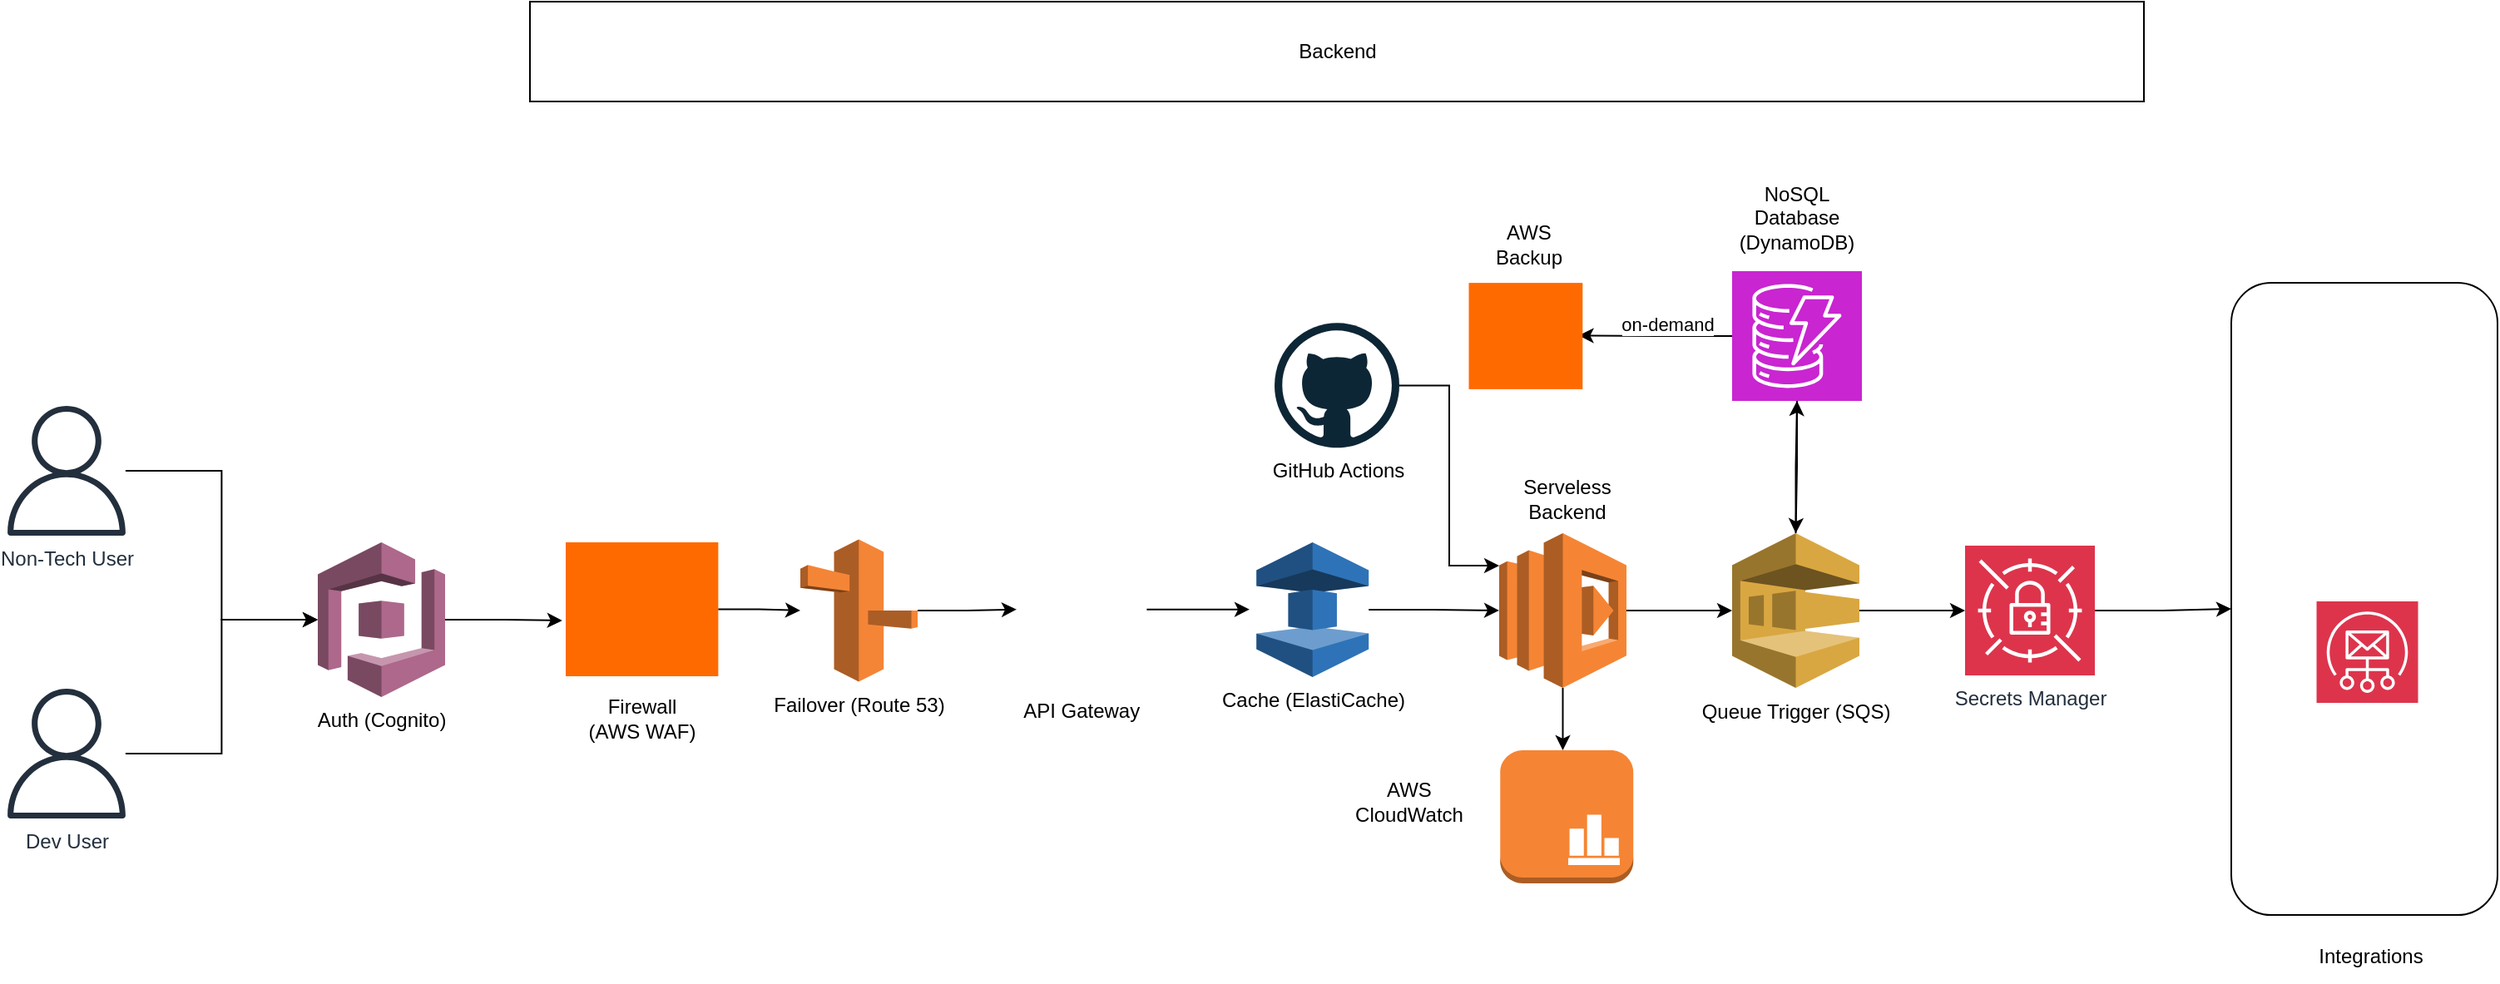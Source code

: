 <mxfile version="26.1.1">
  <diagram name="Página-1" id="fhk1l--ZHoZrmgL3ooCt">
    <mxGraphModel dx="1851" dy="557" grid="1" gridSize="10" guides="1" tooltips="1" connect="1" arrows="1" fold="1" page="1" pageScale="1" pageWidth="827" pageHeight="1169" math="0" shadow="0">
      <root>
        <mxCell id="0" />
        <mxCell id="1" parent="0" />
        <mxCell id="CWlIQ0puvkanfJ4ACryU-1" value="" style="rounded=1;whiteSpace=wrap;html=1;" parent="1" vertex="1">
          <mxGeometry x="900" y="179.05" width="160" height="380" as="geometry" />
        </mxCell>
        <mxCell id="CWlIQ0puvkanfJ4ACryU-43" style="edgeStyle=orthogonalEdgeStyle;rounded=0;orthogonalLoop=1;jettySize=auto;html=1;" parent="1" source="CWlIQ0puvkanfJ4ACryU-8" edge="1">
          <mxGeometry relative="1" as="geometry">
            <mxPoint x="498.25" y="460" as="targetPoint" />
          </mxGeometry>
        </mxCell>
        <mxCell id="CWlIQ0puvkanfJ4ACryU-8" value="" style="outlineConnect=0;dashed=0;verticalLabelPosition=bottom;verticalAlign=top;align=center;html=1;shape=mxgraph.aws3.lambda;fillColor=#F58534;gradientColor=none;" parent="1" vertex="1">
          <mxGeometry x="460" y="329.5" width="76.5" height="93" as="geometry" />
        </mxCell>
        <mxCell id="CWlIQ0puvkanfJ4ACryU-9" style="edgeStyle=orthogonalEdgeStyle;rounded=0;orthogonalLoop=1;jettySize=auto;html=1;entryX=0;entryY=0.5;entryDx=0;entryDy=0;entryPerimeter=0;" parent="1" target="CWlIQ0puvkanfJ4ACryU-8" edge="1" source="4ANUEmipTKSsrwO93asr-8">
          <mxGeometry relative="1" as="geometry">
            <mxPoint x="399" y="376" as="sourcePoint" />
          </mxGeometry>
        </mxCell>
        <mxCell id="CWlIQ0puvkanfJ4ACryU-10" style="edgeStyle=orthogonalEdgeStyle;rounded=0;orthogonalLoop=1;jettySize=auto;html=1;" parent="1" source="CWlIQ0puvkanfJ4ACryU-11" target="CWlIQ0puvkanfJ4ACryU-13" edge="1">
          <mxGeometry relative="1" as="geometry" />
        </mxCell>
        <mxCell id="CWlIQ0puvkanfJ4ACryU-11" value="Queue Trigger (SQS)" style="outlineConnect=0;dashed=0;verticalLabelPosition=bottom;verticalAlign=top;align=center;html=1;shape=mxgraph.aws3.sqs;fillColor=#D9A741;gradientColor=none;" parent="1" vertex="1">
          <mxGeometry x="600" y="329.5" width="76.5" height="93" as="geometry" />
        </mxCell>
        <mxCell id="CWlIQ0puvkanfJ4ACryU-12" style="edgeStyle=orthogonalEdgeStyle;rounded=0;orthogonalLoop=1;jettySize=auto;html=1;entryX=0;entryY=0.5;entryDx=0;entryDy=0;entryPerimeter=0;" parent="1" source="CWlIQ0puvkanfJ4ACryU-8" target="CWlIQ0puvkanfJ4ACryU-11" edge="1">
          <mxGeometry relative="1" as="geometry" />
        </mxCell>
        <mxCell id="CWlIQ0puvkanfJ4ACryU-39" style="edgeStyle=orthogonalEdgeStyle;rounded=0;orthogonalLoop=1;jettySize=auto;html=1;entryX=0.965;entryY=0.495;entryDx=0;entryDy=0;entryPerimeter=0;" parent="1" source="CWlIQ0puvkanfJ4ACryU-13" edge="1" target="CWlIQ0puvkanfJ4ACryU-34">
          <mxGeometry relative="1" as="geometry">
            <mxPoint x="530" y="211" as="targetPoint" />
          </mxGeometry>
        </mxCell>
        <mxCell id="4ANUEmipTKSsrwO93asr-16" value="on-demand" style="edgeLabel;html=1;align=center;verticalAlign=middle;resizable=0;points=[];" vertex="1" connectable="0" parent="CWlIQ0puvkanfJ4ACryU-39">
          <mxGeometry x="0.039" y="-2" relative="1" as="geometry">
            <mxPoint x="8" y="-5" as="offset" />
          </mxGeometry>
        </mxCell>
        <mxCell id="CWlIQ0puvkanfJ4ACryU-13" value="" style="sketch=0;points=[[0,0,0],[0.25,0,0],[0.5,0,0],[0.75,0,0],[1,0,0],[0,1,0],[0.25,1,0],[0.5,1,0],[0.75,1,0],[1,1,0],[0,0.25,0],[0,0.5,0],[0,0.75,0],[1,0.25,0],[1,0.5,0],[1,0.75,0]];outlineConnect=0;fontColor=#232F3E;fillColor=#C925D1;strokeColor=#ffffff;dashed=0;verticalLabelPosition=bottom;verticalAlign=top;align=center;html=1;fontSize=12;fontStyle=0;aspect=fixed;shape=mxgraph.aws4.resourceIcon;resIcon=mxgraph.aws4.dynamodb;" parent="1" vertex="1">
          <mxGeometry x="600" y="172" width="78" height="78" as="geometry" />
        </mxCell>
        <mxCell id="CWlIQ0puvkanfJ4ACryU-14" style="edgeStyle=orthogonalEdgeStyle;rounded=0;orthogonalLoop=1;jettySize=auto;html=1;entryX=0.5;entryY=0;entryDx=0;entryDy=0;entryPerimeter=0;" parent="1" source="CWlIQ0puvkanfJ4ACryU-13" target="CWlIQ0puvkanfJ4ACryU-11" edge="1">
          <mxGeometry relative="1" as="geometry" />
        </mxCell>
        <mxCell id="CWlIQ0puvkanfJ4ACryU-15" value="" style="shape=image;html=1;verticalAlign=top;verticalLabelPosition=bottom;labelBackgroundColor=#ffffff;imageAspect=0;aspect=fixed;image=https://cdn2.iconfinder.com/data/icons/social-media-2189/48/29-Slack-128.png" parent="1" vertex="1">
          <mxGeometry x="954.39" y="298.31" width="56.24" height="56.24" as="geometry" />
        </mxCell>
        <mxCell id="CWlIQ0puvkanfJ4ACryU-16" value="" style="sketch=0;points=[[0,0,0],[0.25,0,0],[0.5,0,0],[0.75,0,0],[1,0,0],[0,1,0],[0.25,1,0],[0.5,1,0],[0.75,1,0],[1,1,0],[0,0.25,0],[0,0.5,0],[0,0.75,0],[1,0.25,0],[1,0.5,0],[1,0.75,0]];outlineConnect=0;fontColor=#232F3E;fillColor=#DD344C;strokeColor=#ffffff;dashed=0;verticalLabelPosition=bottom;verticalAlign=top;align=center;html=1;fontSize=12;fontStyle=0;aspect=fixed;shape=mxgraph.aws4.resourceIcon;resIcon=mxgraph.aws4.simple_email_service;" parent="1" vertex="1">
          <mxGeometry x="951.26" y="370.55" width="61" height="61" as="geometry" />
        </mxCell>
        <mxCell id="CWlIQ0puvkanfJ4ACryU-18" value="" style="shape=image;html=1;verticalAlign=top;verticalLabelPosition=bottom;labelBackgroundColor=#ffffff;imageAspect=0;aspect=fixed;image=https://cdn3.iconfinder.com/data/icons/2018-social-media-logotypes/1000/2018_social_media_popular_app_logo-whatsapp-128.png" parent="1" vertex="1">
          <mxGeometry x="954.39" y="225.05" width="53.11" height="53.11" as="geometry" />
        </mxCell>
        <mxCell id="CWlIQ0puvkanfJ4ACryU-19" value="" style="shape=image;verticalLabelPosition=bottom;labelBackgroundColor=default;verticalAlign=top;aspect=fixed;imageAspect=0;image=https://cdn.pixabay.com/photo/2023/05/08/00/43/chatgpt-7977357_1280.png;" parent="1" vertex="1">
          <mxGeometry x="951.27" y="450.5" width="62.49" height="62.55" as="geometry" />
        </mxCell>
        <mxCell id="CWlIQ0puvkanfJ4ACryU-20" value="Integrations" style="text;html=1;align=center;verticalAlign=middle;whiteSpace=wrap;rounded=0;" parent="1" vertex="1">
          <mxGeometry x="953.76" y="569.05" width="60" height="30" as="geometry" />
        </mxCell>
        <mxCell id="CWlIQ0puvkanfJ4ACryU-21" value="NoSQL Database (DynamoDB)" style="text;html=1;align=center;verticalAlign=middle;whiteSpace=wrap;rounded=0;" parent="1" vertex="1">
          <mxGeometry x="603.13" y="130" width="71.75" height="20" as="geometry" />
        </mxCell>
        <mxCell id="4ANUEmipTKSsrwO93asr-9" style="edgeStyle=orthogonalEdgeStyle;rounded=0;orthogonalLoop=1;jettySize=auto;html=1;" edge="1" parent="1" source="CWlIQ0puvkanfJ4ACryU-22">
          <mxGeometry relative="1" as="geometry">
            <mxPoint x="310" y="375.345" as="targetPoint" />
          </mxGeometry>
        </mxCell>
        <mxCell id="CWlIQ0puvkanfJ4ACryU-22" value="API Gateway" style="shape=image;verticalLabelPosition=bottom;labelBackgroundColor=default;verticalAlign=top;aspect=fixed;imageAspect=0;image=https://cdn.worldvectorlogo.com/logos/aws-api-gateway.svg;" parent="1" vertex="1">
          <mxGeometry x="170" y="328.0" width="78.2" height="94.69" as="geometry" />
        </mxCell>
        <mxCell id="CWlIQ0puvkanfJ4ACryU-33" style="edgeStyle=orthogonalEdgeStyle;rounded=0;orthogonalLoop=1;jettySize=auto;html=1;entryX=0;entryY=0.5;entryDx=0;entryDy=0;" parent="1" source="4ANUEmipTKSsrwO93asr-17" target="CWlIQ0puvkanfJ4ACryU-22" edge="1">
          <mxGeometry relative="1" as="geometry" />
        </mxCell>
        <mxCell id="CWlIQ0puvkanfJ4ACryU-29" value="" style="points=[];aspect=fixed;html=1;align=center;shadow=0;dashed=0;fillColor=#FF6A00;strokeColor=none;shape=mxgraph.alibaba_cloud.waf_web_application_firewall;" parent="1" vertex="1">
          <mxGeometry x="-101" y="335" width="91.68" height="80.5" as="geometry" />
        </mxCell>
        <mxCell id="CWlIQ0puvkanfJ4ACryU-34" value="" style="points=[];aspect=fixed;html=1;align=center;shadow=0;dashed=0;fillColor=#FF6A00;strokeColor=none;shape=mxgraph.alibaba_cloud.dbs_database_backup;" parent="1" vertex="1">
          <mxGeometry x="441.75" y="179.05" width="68.4" height="63.9" as="geometry" />
        </mxCell>
        <mxCell id="CWlIQ0puvkanfJ4ACryU-36" value="AWS Backup" style="text;html=1;align=center;verticalAlign=middle;whiteSpace=wrap;rounded=0;" parent="1" vertex="1">
          <mxGeometry x="441.75" y="146" width="71.75" height="20" as="geometry" />
        </mxCell>
        <mxCell id="CWlIQ0puvkanfJ4ACryU-40" value="&lt;div&gt;Firewall (AWS WAF)&lt;/div&gt;" style="text;html=1;align=center;verticalAlign=middle;whiteSpace=wrap;rounded=0;" parent="1" vertex="1">
          <mxGeometry x="-91.04" y="431.45" width="71.75" height="20" as="geometry" />
        </mxCell>
        <mxCell id="CWlIQ0puvkanfJ4ACryU-42" value="&lt;span style=&quot;text-wrap-mode: nowrap;&quot;&gt;Serveless&lt;/span&gt;&lt;div style=&quot;text-wrap-mode: nowrap;&quot;&gt;Backend&lt;/div&gt;" style="text;html=1;align=center;verticalAlign=middle;whiteSpace=wrap;rounded=0;" parent="1" vertex="1">
          <mxGeometry x="464.75" y="299.26" width="71.75" height="20" as="geometry" />
        </mxCell>
        <mxCell id="CWlIQ0puvkanfJ4ACryU-44" value="" style="outlineConnect=0;dashed=0;verticalLabelPosition=bottom;verticalAlign=top;align=center;html=1;shape=mxgraph.aws3.instance_with_cloudwatch;fillColor=#F58534;gradientColor=none;" parent="1" vertex="1">
          <mxGeometry x="460.63" y="460" width="80" height="80" as="geometry" />
        </mxCell>
        <mxCell id="CWlIQ0puvkanfJ4ACryU-45" value="&lt;span style=&quot;text-wrap-mode: nowrap;&quot;&gt;AWS CloudWatch&lt;/span&gt;" style="text;html=1;align=center;verticalAlign=middle;whiteSpace=wrap;rounded=0;" parent="1" vertex="1">
          <mxGeometry x="370" y="481" width="71.75" height="20" as="geometry" />
        </mxCell>
        <mxCell id="CWlIQ0puvkanfJ4ACryU-47" value="GitHub Actions" style="dashed=0;outlineConnect=0;html=1;align=center;labelPosition=center;verticalLabelPosition=bottom;verticalAlign=top;shape=mxgraph.weblogos.github" parent="1" vertex="1">
          <mxGeometry x="325.0" y="203.16" width="75" height="75" as="geometry" />
        </mxCell>
        <mxCell id="CWlIQ0puvkanfJ4ACryU-49" style="edgeStyle=orthogonalEdgeStyle;rounded=0;orthogonalLoop=1;jettySize=auto;html=1;entryX=0;entryY=0.21;entryDx=0;entryDy=0;entryPerimeter=0;" parent="1" source="CWlIQ0puvkanfJ4ACryU-47" target="CWlIQ0puvkanfJ4ACryU-8" edge="1">
          <mxGeometry relative="1" as="geometry" />
        </mxCell>
        <mxCell id="4ANUEmipTKSsrwO93asr-1" value="Non-Tech User" style="sketch=0;outlineConnect=0;fontColor=#232F3E;gradientColor=none;fillColor=#232F3D;strokeColor=none;dashed=0;verticalLabelPosition=bottom;verticalAlign=top;align=center;html=1;fontSize=12;fontStyle=0;aspect=fixed;pointerEvents=1;shape=mxgraph.aws4.user;" vertex="1" parent="1">
          <mxGeometry x="-440" y="253" width="78" height="78" as="geometry" />
        </mxCell>
        <mxCell id="4ANUEmipTKSsrwO93asr-2" value="Dev User" style="sketch=0;outlineConnect=0;fontColor=#232F3E;gradientColor=none;fillColor=#232F3D;strokeColor=none;dashed=0;verticalLabelPosition=bottom;verticalAlign=top;align=center;html=1;fontSize=12;fontStyle=0;aspect=fixed;pointerEvents=1;shape=mxgraph.aws4.user;" vertex="1" parent="1">
          <mxGeometry x="-440" y="423" width="78" height="78" as="geometry" />
        </mxCell>
        <mxCell id="4ANUEmipTKSsrwO93asr-3" value="Auth (Cognito)" style="outlineConnect=0;dashed=0;verticalLabelPosition=bottom;verticalAlign=top;align=center;html=1;shape=mxgraph.aws3.cognito;fillColor=#AD688B;gradientColor=none;" vertex="1" parent="1">
          <mxGeometry x="-250" y="335" width="76.5" height="93" as="geometry" />
        </mxCell>
        <mxCell id="4ANUEmipTKSsrwO93asr-4" style="edgeStyle=orthogonalEdgeStyle;rounded=0;orthogonalLoop=1;jettySize=auto;html=1;entryX=0;entryY=0.5;entryDx=0;entryDy=0;entryPerimeter=0;" edge="1" parent="1" source="4ANUEmipTKSsrwO93asr-1" target="4ANUEmipTKSsrwO93asr-3">
          <mxGeometry relative="1" as="geometry" />
        </mxCell>
        <mxCell id="4ANUEmipTKSsrwO93asr-5" style="edgeStyle=orthogonalEdgeStyle;rounded=0;orthogonalLoop=1;jettySize=auto;html=1;entryX=0;entryY=0.5;entryDx=0;entryDy=0;entryPerimeter=0;" edge="1" parent="1" source="4ANUEmipTKSsrwO93asr-2" target="4ANUEmipTKSsrwO93asr-3">
          <mxGeometry relative="1" as="geometry" />
        </mxCell>
        <mxCell id="4ANUEmipTKSsrwO93asr-6" value="Backend" style="rounded=0;whiteSpace=wrap;html=1;" vertex="1" parent="1">
          <mxGeometry x="-122.5" y="10" width="970" height="60" as="geometry" />
        </mxCell>
        <mxCell id="4ANUEmipTKSsrwO93asr-7" style="edgeStyle=orthogonalEdgeStyle;rounded=0;orthogonalLoop=1;jettySize=auto;html=1;entryX=-0.023;entryY=0.584;entryDx=0;entryDy=0;entryPerimeter=0;" edge="1" parent="1" source="4ANUEmipTKSsrwO93asr-3" target="CWlIQ0puvkanfJ4ACryU-29">
          <mxGeometry relative="1" as="geometry" />
        </mxCell>
        <mxCell id="4ANUEmipTKSsrwO93asr-8" value="Cache (ElastiCache)" style="outlineConnect=0;dashed=0;verticalLabelPosition=bottom;verticalAlign=top;align=center;html=1;shape=mxgraph.aws3.elasticache;fillColor=#2E73B8;gradientColor=none;" vertex="1" parent="1">
          <mxGeometry x="314.1" y="335" width="67.5" height="81" as="geometry" />
        </mxCell>
        <mxCell id="4ANUEmipTKSsrwO93asr-15" style="edgeStyle=orthogonalEdgeStyle;rounded=0;orthogonalLoop=1;jettySize=auto;html=1;" edge="1" parent="1" source="4ANUEmipTKSsrwO93asr-11">
          <mxGeometry relative="1" as="geometry">
            <mxPoint x="900" y="375" as="targetPoint" />
          </mxGeometry>
        </mxCell>
        <mxCell id="4ANUEmipTKSsrwO93asr-11" value="Secrets Manager" style="sketch=0;points=[[0,0,0],[0.25,0,0],[0.5,0,0],[0.75,0,0],[1,0,0],[0,1,0],[0.25,1,0],[0.5,1,0],[0.75,1,0],[1,1,0],[0,0.25,0],[0,0.5,0],[0,0.75,0],[1,0.25,0],[1,0.5,0],[1,0.75,0]];outlineConnect=0;fontColor=#232F3E;fillColor=#DD344C;strokeColor=#ffffff;dashed=0;verticalLabelPosition=bottom;verticalAlign=top;align=center;html=1;fontSize=12;fontStyle=0;aspect=fixed;shape=mxgraph.aws4.resourceIcon;resIcon=mxgraph.aws4.secrets_manager;" vertex="1" parent="1">
          <mxGeometry x="740" y="337" width="78" height="78" as="geometry" />
        </mxCell>
        <mxCell id="4ANUEmipTKSsrwO93asr-12" style="edgeStyle=orthogonalEdgeStyle;rounded=0;orthogonalLoop=1;jettySize=auto;html=1;entryX=0;entryY=0.5;entryDx=0;entryDy=0;entryPerimeter=0;" edge="1" parent="1" source="CWlIQ0puvkanfJ4ACryU-11" target="4ANUEmipTKSsrwO93asr-11">
          <mxGeometry relative="1" as="geometry" />
        </mxCell>
        <mxCell id="4ANUEmipTKSsrwO93asr-18" value="" style="edgeStyle=orthogonalEdgeStyle;rounded=0;orthogonalLoop=1;jettySize=auto;html=1;entryX=0;entryY=0.5;entryDx=0;entryDy=0;" edge="1" parent="1" source="CWlIQ0puvkanfJ4ACryU-29" target="4ANUEmipTKSsrwO93asr-17">
          <mxGeometry relative="1" as="geometry">
            <mxPoint x="-9" y="375" as="sourcePoint" />
            <mxPoint x="170" y="375" as="targetPoint" />
          </mxGeometry>
        </mxCell>
        <mxCell id="4ANUEmipTKSsrwO93asr-17" value="Failover (Route 53)" style="outlineConnect=0;dashed=0;verticalLabelPosition=bottom;verticalAlign=top;align=center;html=1;shape=mxgraph.aws3.route_53;fillColor=#F58536;gradientColor=none;" vertex="1" parent="1">
          <mxGeometry x="40" y="333.25" width="70.5" height="85.5" as="geometry" />
        </mxCell>
      </root>
    </mxGraphModel>
  </diagram>
</mxfile>
